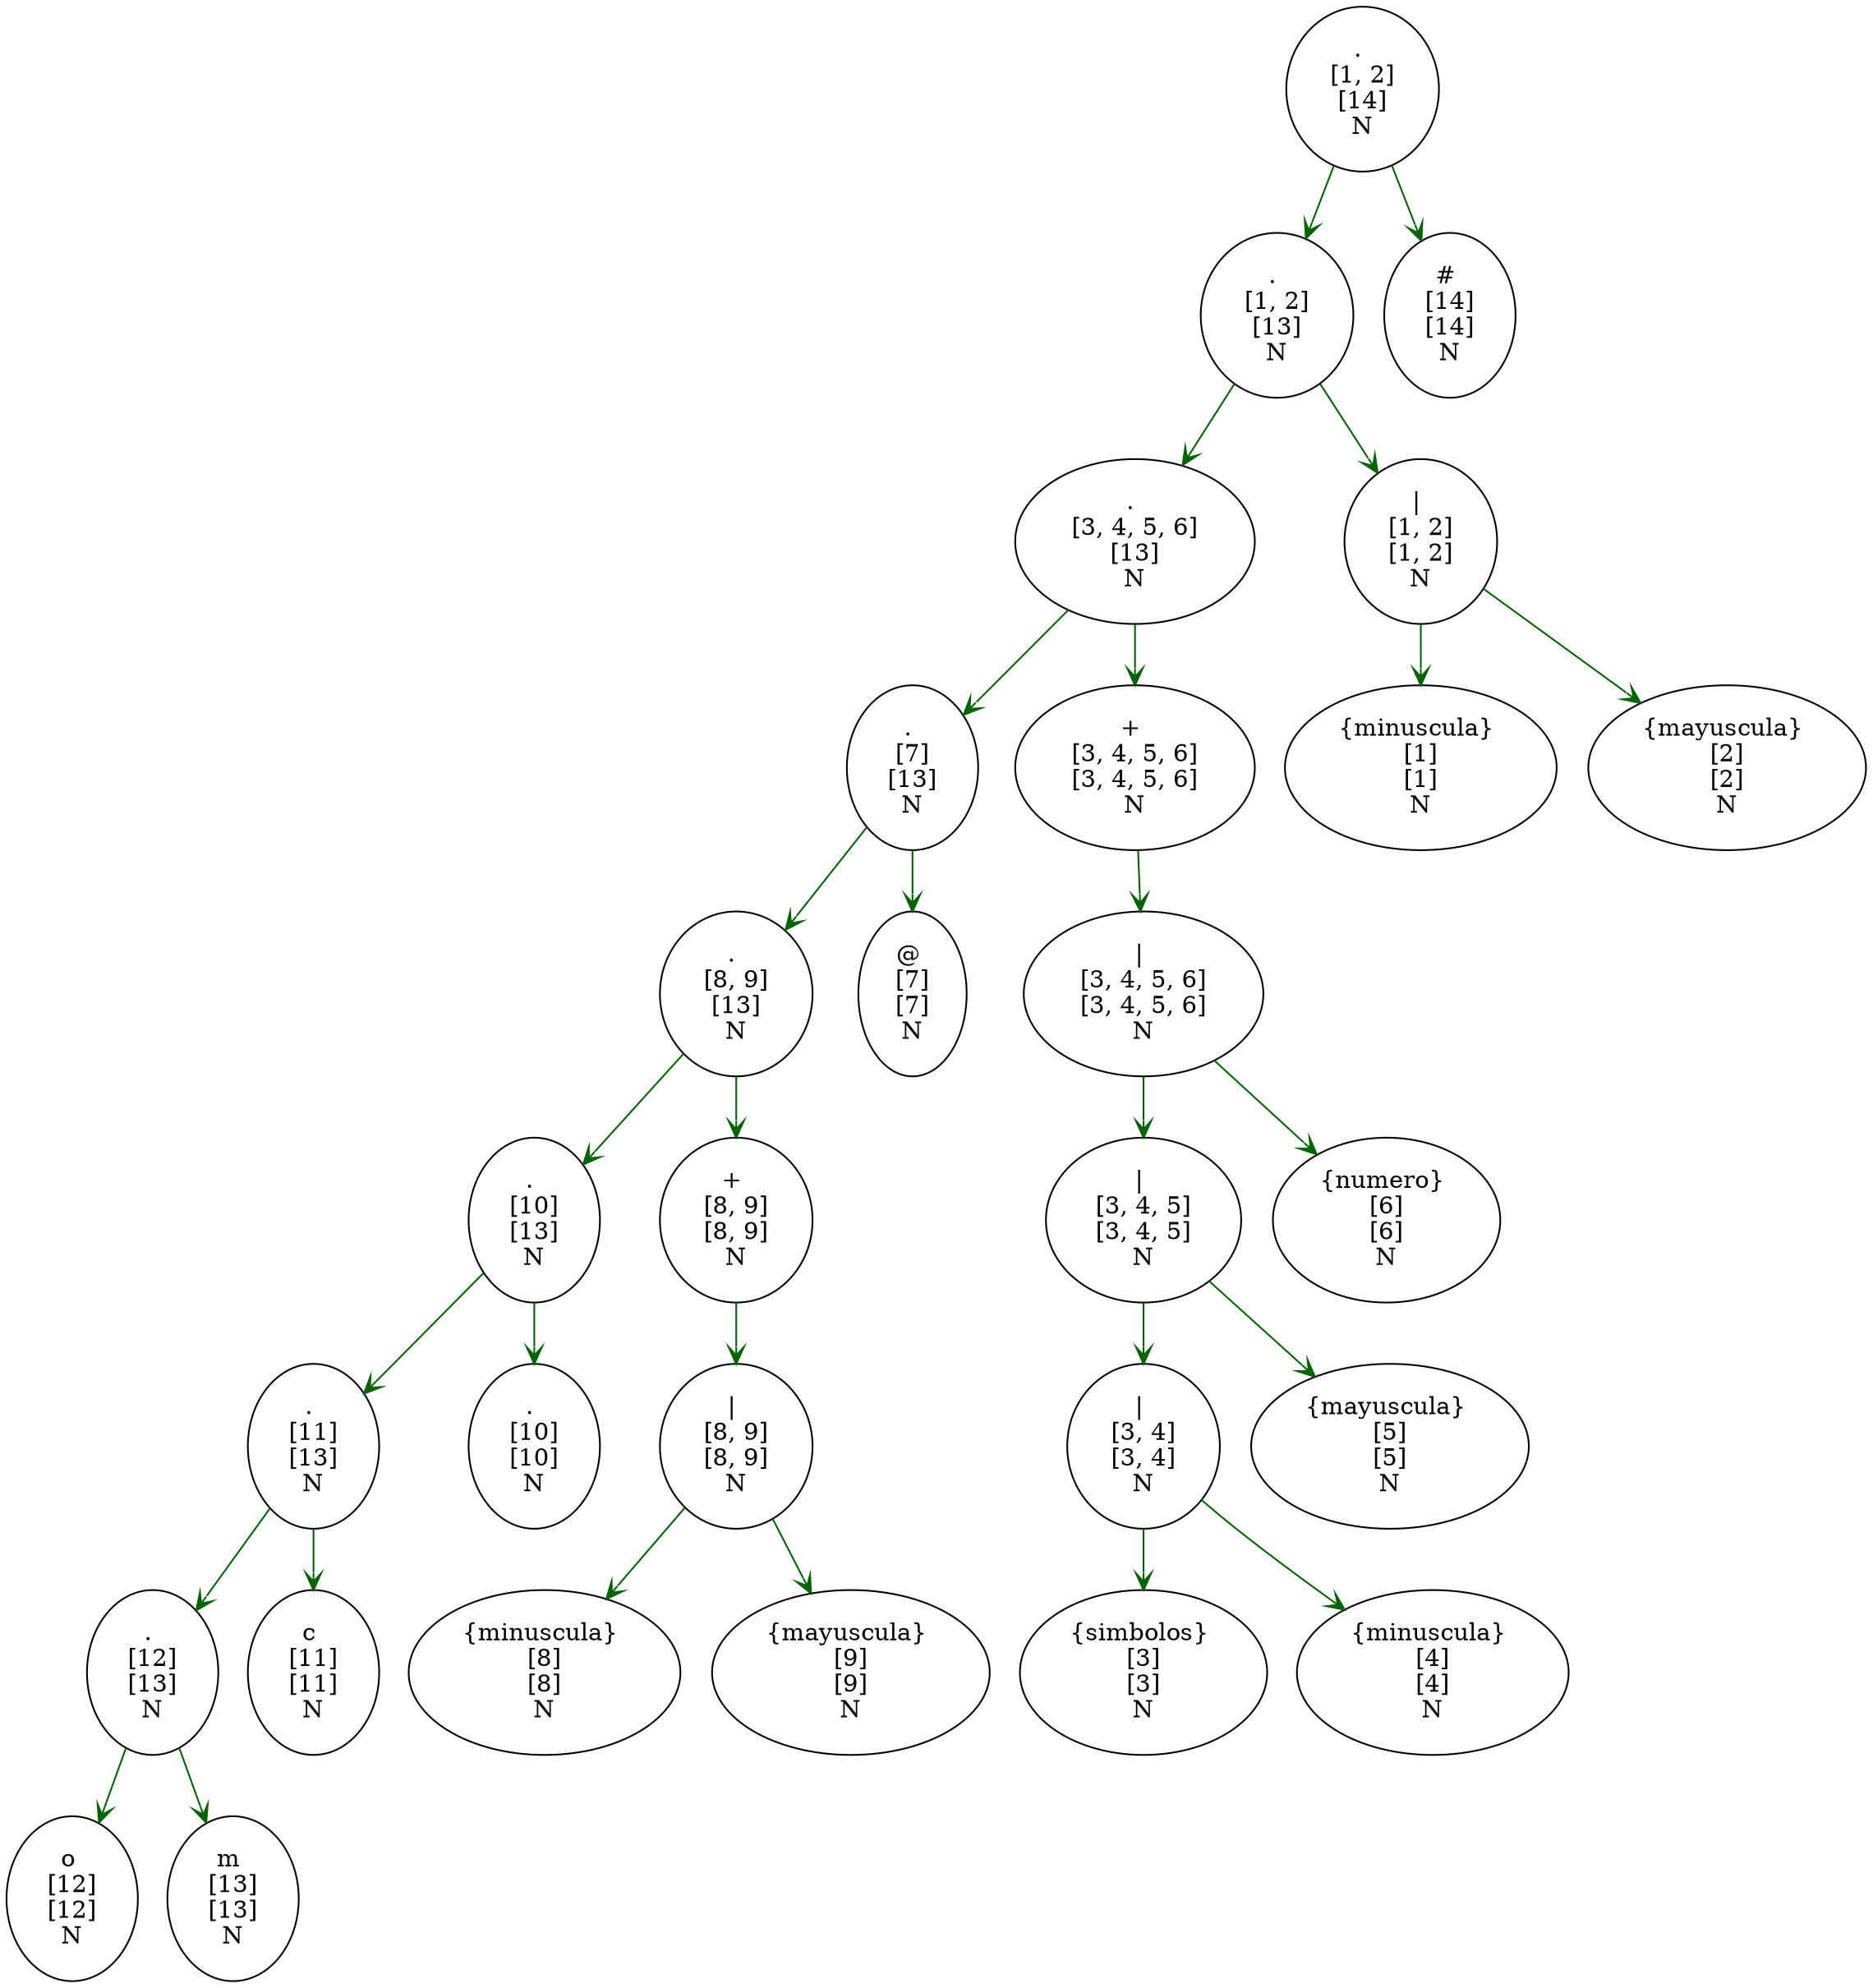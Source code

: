 digraph G {
 layout=dot 
labelloc = "t"edge [weigth=1000  color=darkgreen  arrowtail="open" arrowhead="open"]
Nodo672579098 -> Nodo901598145;
Nodo672579098 -> Nodo250484983;
Nodo1077329393 -> Nodo1565343107;
Nodo1077329393 -> Nodo672579098;
Nodo40994472 -> Nodo2091257777;
Nodo40994472 -> Nodo1077329393;
Nodo160103649 -> Nodo1033861494;
Nodo160103649 -> Nodo861269163;
Nodo2135078647 -> Nodo160103649;
Nodo561065994 -> Nodo2135078647;
Nodo561065994 -> Nodo40994472;
Nodo1734588827 -> Nodo2077172072;
Nodo1734588827 -> Nodo561065994;
Nodo298898920 -> Nodo956913336;
Nodo298898920 -> Nodo1130139491;
Nodo1100620289 -> Nodo298898920;
Nodo1100620289 -> Nodo1458749519;
Nodo633200831 -> Nodo1100620289;
Nodo633200831 -> Nodo37569788;
Nodo304604304 -> Nodo633200831;
Nodo1377287715 -> Nodo304604304;
Nodo1377287715 -> Nodo1734588827;
Nodo417666246 -> Nodo1880598914;
Nodo417666246 -> Nodo1572458612;
Nodo850434886 -> Nodo417666246;
Nodo850434886 -> Nodo1377287715;
Nodo46394098 -> Nodo850434886;
Nodo46394098 -> Nodo1339365521;
Nodo1880598914[label="{minuscula} 
 [1] 
 [1] 
 N "];
Nodo1572458612[label="{mayuscula} 
 [2] 
 [2] 
 N "];
Nodo417666246[label="| 
 [1, 2] 
 [1, 2] 
 N "];
Nodo956913336[label="{simbolos} 
 [3] 
 [3] 
 N "];
Nodo1130139491[label="{minuscula} 
 [4] 
 [4] 
 N "];
Nodo298898920[label="| 
 [3, 4] 
 [3, 4] 
 N "];
Nodo1458749519[label="{mayuscula} 
 [5] 
 [5] 
 N "];
Nodo1100620289[label="| 
 [3, 4, 5] 
 [3, 4, 5] 
 N "];
Nodo37569788[label="{numero} 
 [6] 
 [6] 
 N "];
Nodo633200831[label="| 
 [3, 4, 5, 6] 
 [3, 4, 5, 6] 
 N "];
Nodo304604304[label="+ 
 [3, 4, 5, 6] 
 [3, 4, 5, 6] 
 N "];
Nodo2077172072[label="@ 
 [7] 
 [7] 
 N "];
Nodo1033861494[label="{minuscula} 
 [8] 
 [8] 
 N "];
Nodo861269163[label="{mayuscula} 
 [9] 
 [9] 
 N "];
Nodo160103649[label="| 
 [8, 9] 
 [8, 9] 
 N "];
Nodo2135078647[label="+ 
 [8, 9] 
 [8, 9] 
 N "];
Nodo2091257777[label=". 
 [10] 
 [10] 
 N "];
Nodo1565343107[label="c 
 [11] 
 [11] 
 N "];
Nodo901598145[label="o 
 [12] 
 [12] 
 N "];
Nodo250484983[label="m 
 [13] 
 [13] 
 N "];
Nodo672579098[label=". 
 [12] 
 [13] 
 N "];
Nodo1077329393[label=". 
 [11] 
 [13] 
 N "];
Nodo40994472[label=". 
 [10] 
 [13] 
 N "];
Nodo561065994[label=". 
 [8, 9] 
 [13] 
 N "];
Nodo1734588827[label=". 
 [7] 
 [13] 
 N "];
Nodo1377287715[label=". 
 [3, 4, 5, 6] 
 [13] 
 N "];
Nodo850434886[label=". 
 [1, 2] 
 [13] 
 N "];
Nodo1339365521[label="# 
 [14] 
 [14] 
 N "];
Nodo46394098[label=". 
 [1, 2] 
 [14] 
 N "];
}